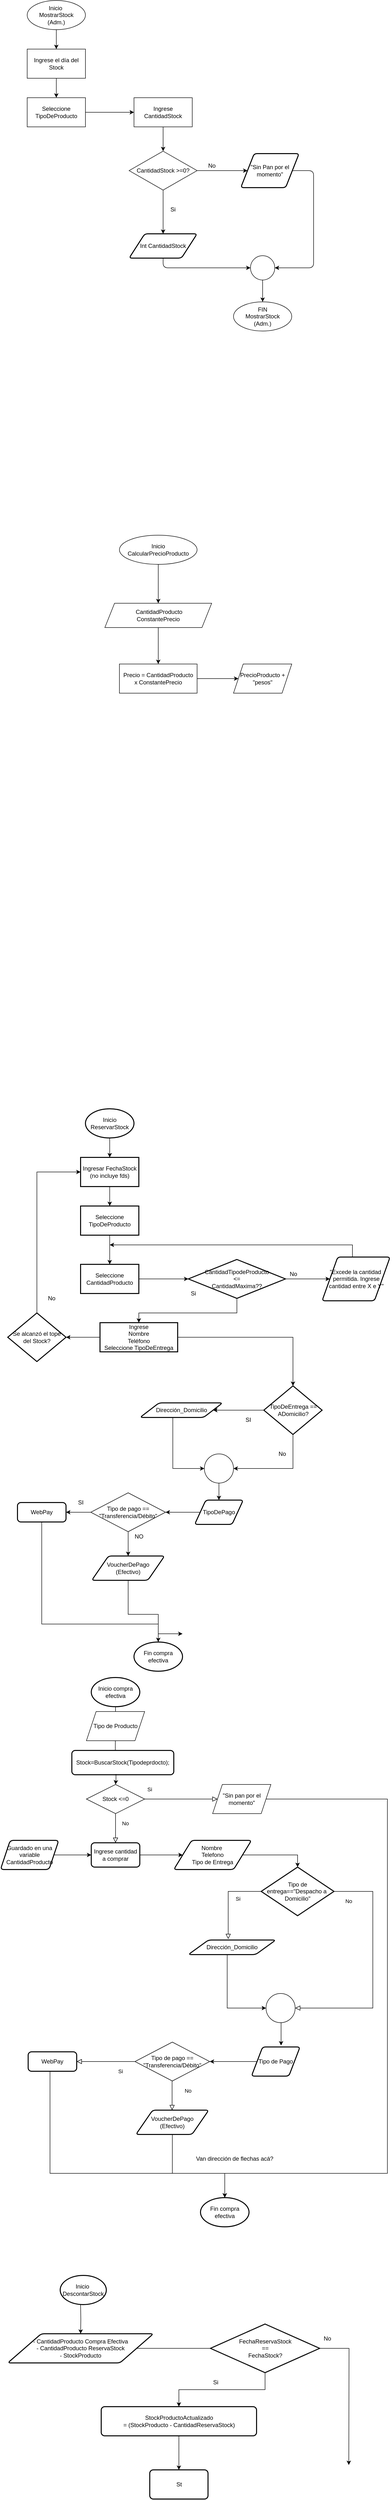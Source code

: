 <mxfile version="14.6.13" type="device"><diagram id="C5RBs43oDa-KdzZeNtuy" name="Page-1"><mxGraphModel dx="868" dy="482" grid="1" gridSize="10" guides="1" tooltips="1" connect="1" arrows="1" fold="1" page="1" pageScale="1" pageWidth="827" pageHeight="1169" math="0" shadow="0"><root><mxCell id="WIyWlLk6GJQsqaUBKTNV-0"/><mxCell id="WIyWlLk6GJQsqaUBKTNV-1" parent="WIyWlLk6GJQsqaUBKTNV-0"/><mxCell id="89IbQppLWC8VTXaN5VUk-2" value="" style="edgeStyle=orthogonalEdgeStyle;rounded=0;orthogonalLoop=1;jettySize=auto;html=1;" parent="WIyWlLk6GJQsqaUBKTNV-1" source="89IbQppLWC8VTXaN5VUk-0" target="89IbQppLWC8VTXaN5VUk-1" edge="1"><mxGeometry relative="1" as="geometry"/></mxCell><mxCell id="89IbQppLWC8VTXaN5VUk-0" value="Inicio&amp;nbsp;&lt;br&gt;MostrarStock&lt;br&gt;(Adm.)" style="ellipse;whiteSpace=wrap;html=1;" parent="WIyWlLk6GJQsqaUBKTNV-1" vertex="1"><mxGeometry x="70" y="70" width="120" height="60" as="geometry"/></mxCell><mxCell id="89IbQppLWC8VTXaN5VUk-5" value="" style="edgeStyle=orthogonalEdgeStyle;rounded=0;orthogonalLoop=1;jettySize=auto;html=1;" parent="WIyWlLk6GJQsqaUBKTNV-1" source="89IbQppLWC8VTXaN5VUk-1" edge="1"><mxGeometry relative="1" as="geometry"><mxPoint x="130" y="270" as="targetPoint"/></mxGeometry></mxCell><mxCell id="89IbQppLWC8VTXaN5VUk-1" value="Ingrese el día del Stock" style="whiteSpace=wrap;html=1;" parent="WIyWlLk6GJQsqaUBKTNV-1" vertex="1"><mxGeometry x="70" y="170" width="120" height="60" as="geometry"/></mxCell><mxCell id="89IbQppLWC8VTXaN5VUk-10" value="" style="edgeStyle=orthogonalEdgeStyle;rounded=0;orthogonalLoop=1;jettySize=auto;html=1;" parent="WIyWlLk6GJQsqaUBKTNV-1" source="89IbQppLWC8VTXaN5VUk-6" edge="1"><mxGeometry relative="1" as="geometry"><mxPoint x="290" y="300" as="targetPoint"/></mxGeometry></mxCell><mxCell id="89IbQppLWC8VTXaN5VUk-6" value="Seleccione TipoDeProducto" style="whiteSpace=wrap;html=1;" parent="WIyWlLk6GJQsqaUBKTNV-1" vertex="1"><mxGeometry x="70" y="270" width="120" height="60" as="geometry"/></mxCell><mxCell id="89IbQppLWC8VTXaN5VUk-20" value="" style="edgeStyle=orthogonalEdgeStyle;rounded=0;orthogonalLoop=1;jettySize=auto;html=1;" parent="WIyWlLk6GJQsqaUBKTNV-1" source="89IbQppLWC8VTXaN5VUk-11" target="89IbQppLWC8VTXaN5VUk-19" edge="1"><mxGeometry relative="1" as="geometry"/></mxCell><mxCell id="89IbQppLWC8VTXaN5VUk-11" value="Ingrese CantidadStock" style="whiteSpace=wrap;html=1;" parent="WIyWlLk6GJQsqaUBKTNV-1" vertex="1"><mxGeometry x="290" y="270" width="120" height="60" as="geometry"/></mxCell><mxCell id="89IbQppLWC8VTXaN5VUk-27" value="" style="edgeStyle=orthogonalEdgeStyle;rounded=0;orthogonalLoop=1;jettySize=auto;html=1;" parent="WIyWlLk6GJQsqaUBKTNV-1" source="89IbQppLWC8VTXaN5VUk-19" edge="1"><mxGeometry relative="1" as="geometry"><mxPoint x="350" y="550" as="targetPoint"/></mxGeometry></mxCell><mxCell id="89IbQppLWC8VTXaN5VUk-30" value="" style="edgeStyle=orthogonalEdgeStyle;rounded=0;orthogonalLoop=1;jettySize=auto;html=1;entryX=0;entryY=0.5;entryDx=0;entryDy=0;" parent="WIyWlLk6GJQsqaUBKTNV-1" source="89IbQppLWC8VTXaN5VUk-19" target="89IbQppLWC8VTXaN5VUk-33" edge="1"><mxGeometry relative="1" as="geometry"><mxPoint x="500" y="420" as="targetPoint"/></mxGeometry></mxCell><mxCell id="89IbQppLWC8VTXaN5VUk-19" value="CantidadStock &amp;gt;=0?" style="rhombus;whiteSpace=wrap;html=1;" parent="WIyWlLk6GJQsqaUBKTNV-1" vertex="1"><mxGeometry x="280" y="380" width="140" height="80" as="geometry"/></mxCell><mxCell id="89IbQppLWC8VTXaN5VUk-28" value="Si" style="text;html=1;align=center;verticalAlign=middle;resizable=0;points=[];autosize=1;strokeColor=none;" parent="WIyWlLk6GJQsqaUBKTNV-1" vertex="1"><mxGeometry x="355" y="490" width="30" height="20" as="geometry"/></mxCell><mxCell id="89IbQppLWC8VTXaN5VUk-31" value="No" style="text;html=1;align=center;verticalAlign=middle;resizable=0;points=[];autosize=1;strokeColor=none;" parent="WIyWlLk6GJQsqaUBKTNV-1" vertex="1"><mxGeometry x="435" y="400" width="30" height="20" as="geometry"/></mxCell><mxCell id="89IbQppLWC8VTXaN5VUk-33" value="&quot;Sin Pan por el momento&quot;" style="shape=parallelogram;html=1;strokeWidth=2;perimeter=parallelogramPerimeter;whiteSpace=wrap;rounded=1;arcSize=12;size=0.23;" parent="WIyWlLk6GJQsqaUBKTNV-1" vertex="1"><mxGeometry x="510" y="385" width="120" height="70" as="geometry"/></mxCell><mxCell id="89IbQppLWC8VTXaN5VUk-34" value="Int CantidadStock" style="shape=parallelogram;html=1;strokeWidth=2;perimeter=parallelogramPerimeter;whiteSpace=wrap;rounded=1;arcSize=12;size=0.23;" parent="WIyWlLk6GJQsqaUBKTNV-1" vertex="1"><mxGeometry x="280" y="550" width="140" height="50" as="geometry"/></mxCell><mxCell id="89IbQppLWC8VTXaN5VUk-35" value="" style="endArrow=classic;html=1;exitX=1;exitY=0.5;exitDx=0;exitDy=0;entryX=1;entryY=0.5;entryDx=0;entryDy=0;entryPerimeter=0;" parent="WIyWlLk6GJQsqaUBKTNV-1" source="89IbQppLWC8VTXaN5VUk-33" target="89IbQppLWC8VTXaN5VUk-36" edge="1"><mxGeometry width="50" height="50" relative="1" as="geometry"><mxPoint x="290" y="520" as="sourcePoint"/><mxPoint x="590" y="620" as="targetPoint"/><Array as="points"><mxPoint x="660" y="420"/><mxPoint x="660" y="620"/></Array></mxGeometry></mxCell><mxCell id="89IbQppLWC8VTXaN5VUk-36" value="" style="verticalLabelPosition=bottom;verticalAlign=top;html=1;shape=mxgraph.flowchart.on-page_reference;" parent="WIyWlLk6GJQsqaUBKTNV-1" vertex="1"><mxGeometry x="530" y="595" width="50" height="50" as="geometry"/></mxCell><mxCell id="89IbQppLWC8VTXaN5VUk-37" value="" style="endArrow=classic;html=1;exitX=0.5;exitY=1;exitDx=0;exitDy=0;entryX=0;entryY=0.5;entryDx=0;entryDy=0;entryPerimeter=0;" parent="WIyWlLk6GJQsqaUBKTNV-1" source="89IbQppLWC8VTXaN5VUk-34" target="89IbQppLWC8VTXaN5VUk-36" edge="1"><mxGeometry width="50" height="50" relative="1" as="geometry"><mxPoint x="290" y="520" as="sourcePoint"/><mxPoint x="520" y="620" as="targetPoint"/><Array as="points"><mxPoint x="350" y="620"/></Array></mxGeometry></mxCell><mxCell id="89IbQppLWC8VTXaN5VUk-39" value="" style="endArrow=classic;html=1;exitX=0.5;exitY=1;exitDx=0;exitDy=0;exitPerimeter=0;" parent="WIyWlLk6GJQsqaUBKTNV-1" source="89IbQppLWC8VTXaN5VUk-36" edge="1"><mxGeometry width="50" height="50" relative="1" as="geometry"><mxPoint x="290" y="720" as="sourcePoint"/><mxPoint x="555" y="690" as="targetPoint"/></mxGeometry></mxCell><mxCell id="89IbQppLWC8VTXaN5VUk-40" value="FIN&lt;br&gt;MostrarStock&lt;br&gt;(Adm.)" style="ellipse;whiteSpace=wrap;html=1;" parent="WIyWlLk6GJQsqaUBKTNV-1" vertex="1"><mxGeometry x="495" y="690" width="120" height="60" as="geometry"/></mxCell><mxCell id="PAmfSy7N5qWUySWWzfYN-5" value="" style="edgeStyle=orthogonalEdgeStyle;rounded=0;orthogonalLoop=1;jettySize=auto;html=1;" parent="WIyWlLk6GJQsqaUBKTNV-1" source="PAmfSy7N5qWUySWWzfYN-1" target="PAmfSy7N5qWUySWWzfYN-4" edge="1"><mxGeometry relative="1" as="geometry"/></mxCell><mxCell id="PAmfSy7N5qWUySWWzfYN-1" value="Inicio&lt;br&gt;CalcularPrecioProducto" style="ellipse;whiteSpace=wrap;html=1;" parent="WIyWlLk6GJQsqaUBKTNV-1" vertex="1"><mxGeometry x="260" y="1170" width="160" height="60" as="geometry"/></mxCell><mxCell id="PAmfSy7N5qWUySWWzfYN-7" value="" style="edgeStyle=orthogonalEdgeStyle;rounded=0;orthogonalLoop=1;jettySize=auto;html=1;" parent="WIyWlLk6GJQsqaUBKTNV-1" source="PAmfSy7N5qWUySWWzfYN-4" target="PAmfSy7N5qWUySWWzfYN-6" edge="1"><mxGeometry relative="1" as="geometry"/></mxCell><mxCell id="PAmfSy7N5qWUySWWzfYN-4" value="&amp;nbsp;CantidadProducto&lt;br&gt;ConstantePrecio" style="shape=parallelogram;perimeter=parallelogramPerimeter;whiteSpace=wrap;html=1;fixedSize=1;" parent="WIyWlLk6GJQsqaUBKTNV-1" vertex="1"><mxGeometry x="230" y="1310" width="220" height="50" as="geometry"/></mxCell><mxCell id="PAmfSy7N5qWUySWWzfYN-9" value="" style="edgeStyle=orthogonalEdgeStyle;rounded=0;orthogonalLoop=1;jettySize=auto;html=1;entryX=0;entryY=0.5;entryDx=0;entryDy=0;" parent="WIyWlLk6GJQsqaUBKTNV-1" source="PAmfSy7N5qWUySWWzfYN-6" target="DRCLb23kFz5HK9SZ8SH7-0" edge="1"><mxGeometry relative="1" as="geometry"><mxPoint x="520" y="1465" as="targetPoint"/></mxGeometry></mxCell><mxCell id="PAmfSy7N5qWUySWWzfYN-6" value="Precio = CantidadProducto&lt;br&gt;x ConstantePrecio" style="whiteSpace=wrap;html=1;" parent="WIyWlLk6GJQsqaUBKTNV-1" vertex="1"><mxGeometry x="260" y="1435" width="160" height="60" as="geometry"/></mxCell><mxCell id="PAmfSy7N5qWUySWWzfYN-12" value="" style="edgeStyle=orthogonalEdgeStyle;rounded=0;orthogonalLoop=1;jettySize=auto;html=1;" parent="WIyWlLk6GJQsqaUBKTNV-1" source="PAmfSy7N5qWUySWWzfYN-10" target="PAmfSy7N5qWUySWWzfYN-11" edge="1"><mxGeometry relative="1" as="geometry"/></mxCell><mxCell id="PAmfSy7N5qWUySWWzfYN-10" value="Inicio&lt;br&gt;ReservarStock" style="strokeWidth=2;html=1;shape=mxgraph.flowchart.start_1;whiteSpace=wrap;" parent="WIyWlLk6GJQsqaUBKTNV-1" vertex="1"><mxGeometry x="190" y="2350" width="100" height="60" as="geometry"/></mxCell><mxCell id="PAmfSy7N5qWUySWWzfYN-14" value="" style="edgeStyle=orthogonalEdgeStyle;rounded=0;orthogonalLoop=1;jettySize=auto;html=1;" parent="WIyWlLk6GJQsqaUBKTNV-1" source="PAmfSy7N5qWUySWWzfYN-11" target="PAmfSy7N5qWUySWWzfYN-13" edge="1"><mxGeometry relative="1" as="geometry"/></mxCell><mxCell id="PAmfSy7N5qWUySWWzfYN-11" value="Ingresar FechaStock (no incluye fds)" style="whiteSpace=wrap;html=1;strokeWidth=2;" parent="WIyWlLk6GJQsqaUBKTNV-1" vertex="1"><mxGeometry x="180" y="2450" width="120" height="60" as="geometry"/></mxCell><mxCell id="PAmfSy7N5qWUySWWzfYN-16" value="" style="edgeStyle=orthogonalEdgeStyle;rounded=0;orthogonalLoop=1;jettySize=auto;html=1;" parent="WIyWlLk6GJQsqaUBKTNV-1" source="PAmfSy7N5qWUySWWzfYN-13" target="PAmfSy7N5qWUySWWzfYN-15" edge="1"><mxGeometry relative="1" as="geometry"/></mxCell><mxCell id="PAmfSy7N5qWUySWWzfYN-13" value="Seleccione&lt;br&gt;TipoDeProducto" style="whiteSpace=wrap;html=1;strokeWidth=2;" parent="WIyWlLk6GJQsqaUBKTNV-1" vertex="1"><mxGeometry x="180" y="2550" width="120" height="60" as="geometry"/></mxCell><mxCell id="PAmfSy7N5qWUySWWzfYN-18" value="" style="edgeStyle=orthogonalEdgeStyle;rounded=0;orthogonalLoop=1;jettySize=auto;html=1;" parent="WIyWlLk6GJQsqaUBKTNV-1" source="PAmfSy7N5qWUySWWzfYN-15" target="PAmfSy7N5qWUySWWzfYN-17" edge="1"><mxGeometry relative="1" as="geometry"/></mxCell><mxCell id="PAmfSy7N5qWUySWWzfYN-15" value="Seleccione&lt;br&gt;CantidadProducto" style="whiteSpace=wrap;html=1;strokeWidth=2;" parent="WIyWlLk6GJQsqaUBKTNV-1" vertex="1"><mxGeometry x="180" y="2670" width="120" height="60" as="geometry"/></mxCell><mxCell id="PAmfSy7N5qWUySWWzfYN-20" value="" style="edgeStyle=orthogonalEdgeStyle;rounded=0;orthogonalLoop=1;jettySize=auto;html=1;entryX=0.5;entryY=0;entryDx=0;entryDy=0;exitX=0.5;exitY=1;exitDx=0;exitDy=0;" parent="WIyWlLk6GJQsqaUBKTNV-1" source="PAmfSy7N5qWUySWWzfYN-17" target="PAmfSy7N5qWUySWWzfYN-25" edge="1"><mxGeometry relative="1" as="geometry"><mxPoint x="520" y="2810" as="targetPoint"/><Array as="points"><mxPoint x="502" y="2770"/><mxPoint x="300" y="2770"/></Array></mxGeometry></mxCell><mxCell id="PAmfSy7N5qWUySWWzfYN-22" value="" style="edgeStyle=orthogonalEdgeStyle;rounded=0;orthogonalLoop=1;jettySize=auto;html=1;entryX=0;entryY=0.5;entryDx=0;entryDy=0;" parent="WIyWlLk6GJQsqaUBKTNV-1" source="PAmfSy7N5qWUySWWzfYN-17" target="zdszHBiMfWIPeAmgEYUz-58" edge="1"><mxGeometry relative="1" as="geometry"><mxPoint x="760" y="2680" as="targetPoint"/></mxGeometry></mxCell><mxCell id="PAmfSy7N5qWUySWWzfYN-17" value="CantidadTipodeProducto&lt;br&gt;&amp;lt;=&lt;br&gt;CantidadMaxima??" style="rhombus;whiteSpace=wrap;html=1;strokeWidth=2;" parent="WIyWlLk6GJQsqaUBKTNV-1" vertex="1"><mxGeometry x="402" y="2660" width="200" height="80" as="geometry"/></mxCell><mxCell id="PAmfSy7N5qWUySWWzfYN-23" value="No" style="text;html=1;align=center;verticalAlign=middle;resizable=0;points=[];autosize=1;strokeColor=none;" parent="WIyWlLk6GJQsqaUBKTNV-1" vertex="1"><mxGeometry x="602.5" y="2680" width="30" height="20" as="geometry"/></mxCell><mxCell id="PAmfSy7N5qWUySWWzfYN-24" value="Si" style="text;html=1;align=center;verticalAlign=middle;resizable=0;points=[];autosize=1;strokeColor=none;" parent="WIyWlLk6GJQsqaUBKTNV-1" vertex="1"><mxGeometry x="397" y="2720" width="30" height="20" as="geometry"/></mxCell><mxCell id="PAmfSy7N5qWUySWWzfYN-27" value="" style="edgeStyle=orthogonalEdgeStyle;rounded=0;orthogonalLoop=1;jettySize=auto;html=1;entryX=0.5;entryY=0;entryDx=0;entryDy=0;entryPerimeter=0;" parent="WIyWlLk6GJQsqaUBKTNV-1" source="PAmfSy7N5qWUySWWzfYN-25" target="PAmfSy7N5qWUySWWzfYN-28" edge="1"><mxGeometry relative="1" as="geometry"><mxPoint x="520" y="2950" as="targetPoint"/><Array as="points"><mxPoint x="618" y="2820"/></Array></mxGeometry></mxCell><mxCell id="zdszHBiMfWIPeAmgEYUz-64" value="" style="edgeStyle=orthogonalEdgeStyle;rounded=0;orthogonalLoop=1;jettySize=auto;html=1;" parent="WIyWlLk6GJQsqaUBKTNV-1" source="PAmfSy7N5qWUySWWzfYN-25" target="zdszHBiMfWIPeAmgEYUz-62" edge="1"><mxGeometry relative="1" as="geometry"/></mxCell><mxCell id="PAmfSy7N5qWUySWWzfYN-25" value="Ingrese&lt;br&gt;Nombre&lt;br&gt;Teléfono&lt;br&gt;Seleccione TipoDeEntrega" style="whiteSpace=wrap;html=1;strokeWidth=2;" parent="WIyWlLk6GJQsqaUBKTNV-1" vertex="1"><mxGeometry x="220" y="2790" width="160" height="60" as="geometry"/></mxCell><mxCell id="PAmfSy7N5qWUySWWzfYN-30" value="" style="edgeStyle=orthogonalEdgeStyle;rounded=0;orthogonalLoop=1;jettySize=auto;html=1;entryX=1;entryY=0.5;entryDx=0;entryDy=0;" parent="WIyWlLk6GJQsqaUBKTNV-1" source="PAmfSy7N5qWUySWWzfYN-28" target="PAmfSy7N5qWUySWWzfYN-38" edge="1"><mxGeometry relative="1" as="geometry"><mxPoint x="360" y="2970" as="targetPoint"/></mxGeometry></mxCell><mxCell id="DRCLb23kFz5HK9SZ8SH7-1" style="edgeStyle=orthogonalEdgeStyle;rounded=0;orthogonalLoop=1;jettySize=auto;html=1;entryX=1;entryY=0.5;entryDx=0;entryDy=0;entryPerimeter=0;exitX=0.5;exitY=1;exitDx=0;exitDy=0;exitPerimeter=0;" edge="1" parent="WIyWlLk6GJQsqaUBKTNV-1" source="PAmfSy7N5qWUySWWzfYN-28" target="PAmfSy7N5qWUySWWzfYN-40"><mxGeometry relative="1" as="geometry"><Array as="points"><mxPoint x="618" y="3090"/></Array></mxGeometry></mxCell><mxCell id="PAmfSy7N5qWUySWWzfYN-28" value="TipoDeEntrega == ADomicilio?" style="strokeWidth=2;html=1;shape=mxgraph.flowchart.decision;whiteSpace=wrap;" parent="WIyWlLk6GJQsqaUBKTNV-1" vertex="1"><mxGeometry x="557.5" y="2920" width="120" height="100" as="geometry"/></mxCell><mxCell id="PAmfSy7N5qWUySWWzfYN-33" value="No" style="text;html=1;align=center;verticalAlign=middle;resizable=0;points=[];autosize=1;strokeColor=none;" parent="WIyWlLk6GJQsqaUBKTNV-1" vertex="1"><mxGeometry x="580" y="3050" width="30" height="20" as="geometry"/></mxCell><mxCell id="PAmfSy7N5qWUySWWzfYN-34" value="SI" style="text;html=1;align=center;verticalAlign=middle;resizable=0;points=[];autosize=1;strokeColor=none;" parent="WIyWlLk6GJQsqaUBKTNV-1" vertex="1"><mxGeometry x="510" y="2980" width="30" height="20" as="geometry"/></mxCell><mxCell id="PAmfSy7N5qWUySWWzfYN-38" value="Dirección_Domicilio" style="shape=parallelogram;html=1;strokeWidth=2;perimeter=parallelogramPerimeter;whiteSpace=wrap;rounded=1;arcSize=12;size=0.23;" parent="WIyWlLk6GJQsqaUBKTNV-1" vertex="1"><mxGeometry x="302.5" y="2955" width="170" height="30" as="geometry"/></mxCell><mxCell id="PAmfSy7N5qWUySWWzfYN-39" value="" style="endArrow=classic;html=1;rounded=0;edgeStyle=orthogonalEdgeStyle;entryX=0;entryY=0.5;entryDx=0;entryDy=0;entryPerimeter=0;exitX=0.397;exitY=0.967;exitDx=0;exitDy=0;exitPerimeter=0;" parent="WIyWlLk6GJQsqaUBKTNV-1" source="PAmfSy7N5qWUySWWzfYN-38" target="PAmfSy7N5qWUySWWzfYN-40" edge="1"><mxGeometry width="50" height="50" relative="1" as="geometry"><mxPoint x="400" y="3010" as="sourcePoint"/><mxPoint x="260" y="3260" as="targetPoint"/><Array as="points"><mxPoint x="370" y="3090"/></Array></mxGeometry></mxCell><mxCell id="PAmfSy7N5qWUySWWzfYN-44" value="" style="edgeStyle=orthogonalEdgeStyle;rounded=0;orthogonalLoop=1;jettySize=auto;html=1;entryX=0.5;entryY=0;entryDx=0;entryDy=0;" parent="WIyWlLk6GJQsqaUBKTNV-1" source="PAmfSy7N5qWUySWWzfYN-40" target="zdszHBiMfWIPeAmgEYUz-68" edge="1"><mxGeometry relative="1" as="geometry"><mxPoint x="370" y="3170" as="targetPoint"/></mxGeometry></mxCell><mxCell id="PAmfSy7N5qWUySWWzfYN-40" value="" style="verticalLabelPosition=bottom;verticalAlign=top;html=1;shape=mxgraph.flowchart.on-page_reference;" parent="WIyWlLk6GJQsqaUBKTNV-1" vertex="1"><mxGeometry x="435" y="3060" width="60" height="60" as="geometry"/></mxCell><mxCell id="zdszHBiMfWIPeAmgEYUz-0" value="Si" style="rounded=0;html=1;jettySize=auto;orthogonalLoop=1;fontSize=11;endArrow=block;endFill=0;endSize=8;strokeWidth=1;shadow=0;labelBackgroundColor=none;edgeStyle=orthogonalEdgeStyle;exitX=0.5;exitY=1;exitDx=0;exitDy=0;entryX=0.5;entryY=0;entryDx=0;entryDy=0;" parent="WIyWlLk6GJQsqaUBKTNV-1" source="zdszHBiMfWIPeAmgEYUz-4" target="zdszHBiMfWIPeAmgEYUz-7" edge="1"><mxGeometry x="-1" y="86" relative="1" as="geometry"><mxPoint x="-16" y="-50" as="offset"/><mxPoint x="252" y="3840" as="sourcePoint"/><mxPoint x="252" y="3790" as="targetPoint"/></mxGeometry></mxCell><mxCell id="zdszHBiMfWIPeAmgEYUz-1" value="No" style="edgeStyle=orthogonalEdgeStyle;rounded=0;html=1;jettySize=auto;orthogonalLoop=1;fontSize=11;endArrow=block;endFill=0;endSize=8;strokeWidth=1;shadow=0;labelBackgroundColor=none;exitX=1;exitY=0.5;exitDx=0;exitDy=0;entryX=0;entryY=0.5;entryDx=0;entryDy=0;" parent="WIyWlLk6GJQsqaUBKTNV-1" source="zdszHBiMfWIPeAmgEYUz-4" target="zdszHBiMfWIPeAmgEYUz-5" edge="1"><mxGeometry x="-1" y="-64" relative="1" as="geometry"><mxPoint x="-40" y="-14" as="offset"/><mxPoint x="312" y="3704.75" as="sourcePoint"/><mxPoint x="412" y="3720" as="targetPoint"/><Array as="points"/></mxGeometry></mxCell><mxCell id="zdszHBiMfWIPeAmgEYUz-2" value="" style="rounded=0;html=1;jettySize=auto;orthogonalLoop=1;fontSize=11;endArrow=none;endFill=0;endSize=8;strokeWidth=1;shadow=0;labelBackgroundColor=none;edgeStyle=orthogonalEdgeStyle;exitX=0.5;exitY=1;exitDx=0;exitDy=0;exitPerimeter=0;" parent="WIyWlLk6GJQsqaUBKTNV-1" source="zdszHBiMfWIPeAmgEYUz-18" edge="1"><mxGeometry relative="1" as="geometry"><mxPoint x="251.5" y="3570" as="sourcePoint"/><mxPoint x="251.5" y="3670" as="targetPoint"/></mxGeometry></mxCell><mxCell id="zdszHBiMfWIPeAmgEYUz-3" value="Tipo de Producto" style="shape=parallelogram;perimeter=parallelogramPerimeter;whiteSpace=wrap;html=1;fixedSize=1;" parent="WIyWlLk6GJQsqaUBKTNV-1" vertex="1"><mxGeometry x="192" y="3590" width="120" height="60" as="geometry"/></mxCell><mxCell id="zdszHBiMfWIPeAmgEYUz-4" value="Stock &amp;lt;=0" style="rhombus;whiteSpace=wrap;html=1;" parent="WIyWlLk6GJQsqaUBKTNV-1" vertex="1"><mxGeometry x="192" y="3740" width="120" height="60" as="geometry"/></mxCell><mxCell id="zdszHBiMfWIPeAmgEYUz-5" value="&quot;Sin pan por el momento&quot;" style="shape=parallelogram;perimeter=parallelogramPerimeter;whiteSpace=wrap;html=1;fixedSize=1;" parent="WIyWlLk6GJQsqaUBKTNV-1" vertex="1"><mxGeometry x="452" y="3740" width="120" height="60" as="geometry"/></mxCell><mxCell id="zdszHBiMfWIPeAmgEYUz-7" value="Ingrese cantidad a comprar" style="rounded=1;whiteSpace=wrap;html=1;absoluteArcSize=1;arcSize=14;strokeWidth=2;" parent="WIyWlLk6GJQsqaUBKTNV-1" vertex="1"><mxGeometry x="202" y="3860" width="100" height="50" as="geometry"/></mxCell><mxCell id="zdszHBiMfWIPeAmgEYUz-8" value="" style="endArrow=classic;html=1;rounded=0;edgeStyle=orthogonalEdgeStyle;exitX=1;exitY=0.5;exitDx=0;exitDy=0;entryX=0;entryY=0.5;entryDx=0;entryDy=0;" parent="WIyWlLk6GJQsqaUBKTNV-1" source="zdszHBiMfWIPeAmgEYUz-7" target="zdszHBiMfWIPeAmgEYUz-12" edge="1"><mxGeometry width="50" height="50" relative="1" as="geometry"><mxPoint x="372" y="3860" as="sourcePoint"/><mxPoint x="372" y="3885" as="targetPoint"/><Array as="points"/></mxGeometry></mxCell><mxCell id="zdszHBiMfWIPeAmgEYUz-9" value="Dirección_Domicilio" style="shape=parallelogram;html=1;strokeWidth=2;perimeter=parallelogramPerimeter;whiteSpace=wrap;rounded=1;arcSize=12;size=0.23;" parent="WIyWlLk6GJQsqaUBKTNV-1" vertex="1"><mxGeometry x="402" y="4060" width="180" height="30" as="geometry"/></mxCell><mxCell id="zdszHBiMfWIPeAmgEYUz-10" value="" style="endArrow=classic;html=1;rounded=0;edgeStyle=orthogonalEdgeStyle;entryX=0;entryY=0.5;entryDx=0;entryDy=0;entryPerimeter=0;" parent="WIyWlLk6GJQsqaUBKTNV-1" source="zdszHBiMfWIPeAmgEYUz-9" target="zdszHBiMfWIPeAmgEYUz-16" edge="1"><mxGeometry width="50" height="50" relative="1" as="geometry"><mxPoint x="332" y="4000" as="sourcePoint"/><mxPoint x="482" y="4370" as="targetPoint"/><Array as="points"><mxPoint x="482" y="4200"/></Array></mxGeometry></mxCell><mxCell id="zdszHBiMfWIPeAmgEYUz-11" value="&lt;span&gt;Stock=BuscarStock(Tipodeprdocto);&lt;br&gt;&lt;/span&gt;" style="rounded=1;whiteSpace=wrap;html=1;absoluteArcSize=1;arcSize=14;strokeWidth=2;" parent="WIyWlLk6GJQsqaUBKTNV-1" vertex="1"><mxGeometry x="162" y="3670" width="210" height="50" as="geometry"/></mxCell><mxCell id="zdszHBiMfWIPeAmgEYUz-12" value="Nombre&amp;nbsp;&lt;br&gt;Telefono&lt;br&gt;Tipo de Entrega" style="shape=parallelogram;html=1;strokeWidth=2;perimeter=parallelogramPerimeter;whiteSpace=wrap;rounded=1;arcSize=12;size=0.23;" parent="WIyWlLk6GJQsqaUBKTNV-1" vertex="1"><mxGeometry x="372" y="3855" width="160" height="60" as="geometry"/></mxCell><mxCell id="zdszHBiMfWIPeAmgEYUz-13" value="Tipo de entrega==&quot;Despacho a&amp;nbsp; Domicilio&quot;" style="strokeWidth=2;html=1;shape=mxgraph.flowchart.decision;whiteSpace=wrap;" parent="WIyWlLk6GJQsqaUBKTNV-1" vertex="1"><mxGeometry x="552" y="3910" width="150" height="100" as="geometry"/></mxCell><mxCell id="zdszHBiMfWIPeAmgEYUz-14" value="Si" style="rounded=0;html=1;jettySize=auto;orthogonalLoop=1;fontSize=11;endArrow=block;endFill=0;endSize=8;strokeWidth=1;shadow=0;labelBackgroundColor=none;edgeStyle=orthogonalEdgeStyle;exitX=0;exitY=0.5;exitDx=0;exitDy=0;exitPerimeter=0;entryX=0.456;entryY=-0.067;entryDx=0;entryDy=0;entryPerimeter=0;" parent="WIyWlLk6GJQsqaUBKTNV-1" source="zdszHBiMfWIPeAmgEYUz-13" target="zdszHBiMfWIPeAmgEYUz-9" edge="1"><mxGeometry y="20" relative="1" as="geometry"><mxPoint as="offset"/><mxPoint x="492" y="3930" as="sourcePoint"/><mxPoint x="492" y="4000" as="targetPoint"/></mxGeometry></mxCell><mxCell id="zdszHBiMfWIPeAmgEYUz-15" value="No" style="edgeStyle=orthogonalEdgeStyle;rounded=0;html=1;jettySize=auto;orthogonalLoop=1;fontSize=11;endArrow=block;endFill=0;endSize=8;strokeWidth=1;shadow=0;labelBackgroundColor=none;exitX=1;exitY=0.5;exitDx=0;exitDy=0;exitPerimeter=0;entryX=1;entryY=0.5;entryDx=0;entryDy=0;entryPerimeter=0;" parent="WIyWlLk6GJQsqaUBKTNV-1" source="zdszHBiMfWIPeAmgEYUz-13" target="zdszHBiMfWIPeAmgEYUz-16" edge="1"><mxGeometry x="-0.875" y="-20" relative="1" as="geometry"><mxPoint as="offset"/><mxPoint x="672" y="3940" as="sourcePoint"/><mxPoint x="602" y="4340" as="targetPoint"/><Array as="points"><mxPoint x="782" y="3960"/><mxPoint x="782" y="4200"/></Array></mxGeometry></mxCell><mxCell id="zdszHBiMfWIPeAmgEYUz-16" value="" style="verticalLabelPosition=bottom;verticalAlign=top;html=1;shape=mxgraph.flowchart.on-page_reference;" parent="WIyWlLk6GJQsqaUBKTNV-1" vertex="1"><mxGeometry x="562" y="4170" width="60" height="60" as="geometry"/></mxCell><mxCell id="zdszHBiMfWIPeAmgEYUz-17" value="Fin compra efectiva" style="strokeWidth=2;html=1;shape=mxgraph.flowchart.start_1;whiteSpace=wrap;" parent="WIyWlLk6GJQsqaUBKTNV-1" vertex="1"><mxGeometry x="427" y="4590" width="100" height="60" as="geometry"/></mxCell><mxCell id="zdszHBiMfWIPeAmgEYUz-18" value="Inicio compra efectiva" style="strokeWidth=2;html=1;shape=mxgraph.flowchart.start_1;whiteSpace=wrap;" parent="WIyWlLk6GJQsqaUBKTNV-1" vertex="1"><mxGeometry x="202" y="3520" width="100" height="60" as="geometry"/></mxCell><mxCell id="zdszHBiMfWIPeAmgEYUz-19" value="" style="endArrow=classic;html=1;rounded=0;edgeStyle=orthogonalEdgeStyle;exitX=1;exitY=0.5;exitDx=0;exitDy=0;entryX=0.5;entryY=0;entryDx=0;entryDy=0;entryPerimeter=0;" parent="WIyWlLk6GJQsqaUBKTNV-1" source="zdszHBiMfWIPeAmgEYUz-12" target="zdszHBiMfWIPeAmgEYUz-13" edge="1"><mxGeometry width="50" height="50" relative="1" as="geometry"><mxPoint x="332" y="3910" as="sourcePoint"/><mxPoint x="622" y="3885" as="targetPoint"/></mxGeometry></mxCell><mxCell id="zdszHBiMfWIPeAmgEYUz-20" value="" style="endArrow=classic;html=1;rounded=0;edgeStyle=orthogonalEdgeStyle;exitX=0.433;exitY=0.967;exitDx=0;exitDy=0;exitPerimeter=0;entryX=0.5;entryY=0;entryDx=0;entryDy=0;" parent="WIyWlLk6GJQsqaUBKTNV-1" source="zdszHBiMfWIPeAmgEYUz-11" target="zdszHBiMfWIPeAmgEYUz-4" edge="1"><mxGeometry width="50" height="50" relative="1" as="geometry"><mxPoint x="332" y="3710" as="sourcePoint"/><mxPoint x="382" y="3660" as="targetPoint"/></mxGeometry></mxCell><mxCell id="zdszHBiMfWIPeAmgEYUz-21" value="Tipo de Pago" style="shape=parallelogram;html=1;strokeWidth=2;perimeter=parallelogramPerimeter;whiteSpace=wrap;rounded=1;arcSize=12;size=0.23;" parent="WIyWlLk6GJQsqaUBKTNV-1" vertex="1"><mxGeometry x="532" y="4280" width="100" height="60" as="geometry"/></mxCell><mxCell id="zdszHBiMfWIPeAmgEYUz-22" value="" style="endArrow=classic;html=1;rounded=0;edgeStyle=orthogonalEdgeStyle;exitX=0.5;exitY=1;exitDx=0;exitDy=0;exitPerimeter=0;entryX=0.61;entryY=-0.05;entryDx=0;entryDy=0;entryPerimeter=0;" parent="WIyWlLk6GJQsqaUBKTNV-1" source="zdszHBiMfWIPeAmgEYUz-16" target="zdszHBiMfWIPeAmgEYUz-21" edge="1"><mxGeometry width="50" height="50" relative="1" as="geometry"><mxPoint x="492" y="4100" as="sourcePoint"/><mxPoint x="492" y="4441" as="targetPoint"/><Array as="points"><mxPoint x="593" y="4230"/></Array></mxGeometry></mxCell><mxCell id="zdszHBiMfWIPeAmgEYUz-23" value="Tipo de pago == &quot;Transferencia/Débito&quot;" style="rhombus;whiteSpace=wrap;html=1;" parent="WIyWlLk6GJQsqaUBKTNV-1" vertex="1"><mxGeometry x="292" y="4270" width="154" height="80" as="geometry"/></mxCell><mxCell id="zdszHBiMfWIPeAmgEYUz-24" value="" style="endArrow=classic;html=1;exitX=0;exitY=0.5;exitDx=0;exitDy=0;entryX=1;entryY=0.5;entryDx=0;entryDy=0;" parent="WIyWlLk6GJQsqaUBKTNV-1" source="zdszHBiMfWIPeAmgEYUz-21" target="zdszHBiMfWIPeAmgEYUz-23" edge="1"><mxGeometry width="50" height="50" relative="1" as="geometry"><mxPoint x="452" y="4440" as="sourcePoint"/><mxPoint x="502" y="4390" as="targetPoint"/></mxGeometry></mxCell><mxCell id="zdszHBiMfWIPeAmgEYUz-25" value="Si" style="rounded=0;html=1;jettySize=auto;orthogonalLoop=1;fontSize=11;endArrow=block;endFill=0;endSize=8;strokeWidth=1;shadow=0;labelBackgroundColor=none;edgeStyle=orthogonalEdgeStyle;exitX=0;exitY=0.5;exitDx=0;exitDy=0;exitPerimeter=0;" parent="WIyWlLk6GJQsqaUBKTNV-1" edge="1"><mxGeometry x="-0.5" y="20" relative="1" as="geometry"><mxPoint as="offset"/><mxPoint x="292" y="4310.01" as="sourcePoint"/><mxPoint x="172" y="4310" as="targetPoint"/></mxGeometry></mxCell><mxCell id="zdszHBiMfWIPeAmgEYUz-26" value="No" style="rounded=0;html=1;jettySize=auto;orthogonalLoop=1;fontSize=11;endArrow=block;endFill=0;endSize=8;strokeWidth=1;shadow=0;labelBackgroundColor=none;edgeStyle=orthogonalEdgeStyle;exitX=0.5;exitY=1;exitDx=0;exitDy=0;entryX=0.5;entryY=0;entryDx=0;entryDy=0;" parent="WIyWlLk6GJQsqaUBKTNV-1" edge="1"><mxGeometry x="-0.333" y="32" relative="1" as="geometry"><mxPoint as="offset"/><mxPoint x="368.5" y="4350" as="sourcePoint"/><mxPoint x="368.5" y="4410" as="targetPoint"/></mxGeometry></mxCell><mxCell id="zdszHBiMfWIPeAmgEYUz-27" value="WebPay" style="rounded=1;whiteSpace=wrap;html=1;absoluteArcSize=1;arcSize=14;strokeWidth=2;" parent="WIyWlLk6GJQsqaUBKTNV-1" vertex="1"><mxGeometry x="72" y="4290" width="100" height="40" as="geometry"/></mxCell><mxCell id="zdszHBiMfWIPeAmgEYUz-35" value="" style="edgeStyle=orthogonalEdgeStyle;rounded=0;orthogonalLoop=1;jettySize=auto;html=1;" parent="WIyWlLk6GJQsqaUBKTNV-1" source="zdszHBiMfWIPeAmgEYUz-28" edge="1"><mxGeometry relative="1" as="geometry"><mxPoint x="477" y="4590" as="targetPoint"/><Array as="points"><mxPoint x="369" y="4540"/></Array></mxGeometry></mxCell><mxCell id="zdszHBiMfWIPeAmgEYUz-28" value="VoucherDePago&lt;br&gt;(Efectivo)" style="shape=parallelogram;html=1;strokeWidth=2;perimeter=parallelogramPerimeter;whiteSpace=wrap;rounded=1;arcSize=12;size=0.23;" parent="WIyWlLk6GJQsqaUBKTNV-1" vertex="1"><mxGeometry x="294" y="4410" width="150" height="50" as="geometry"/></mxCell><mxCell id="zdszHBiMfWIPeAmgEYUz-29" value="" style="endArrow=classic;html=1;rounded=0;edgeStyle=orthogonalEdgeStyle;exitX=0.45;exitY=1;exitDx=0;exitDy=0;exitPerimeter=0;entryX=0.5;entryY=0;entryDx=0;entryDy=0;entryPerimeter=0;" parent="WIyWlLk6GJQsqaUBKTNV-1" source="zdszHBiMfWIPeAmgEYUz-27" edge="1"><mxGeometry width="50" height="50" relative="1" as="geometry"><mxPoint x="117" y="4340" as="sourcePoint"/><mxPoint x="477" y="4590" as="targetPoint"/><Array as="points"><mxPoint x="117" y="4540"/><mxPoint x="477" y="4540"/></Array></mxGeometry></mxCell><mxCell id="zdszHBiMfWIPeAmgEYUz-30" value="" style="endArrow=classic;html=1;rounded=0;edgeStyle=orthogonalEdgeStyle;" parent="WIyWlLk6GJQsqaUBKTNV-1" source="zdszHBiMfWIPeAmgEYUz-5" edge="1"><mxGeometry width="50" height="50" relative="1" as="geometry"><mxPoint x="812" y="3800" as="sourcePoint"/><mxPoint x="477" y="4590" as="targetPoint"/><Array as="points"><mxPoint x="812" y="3770"/><mxPoint x="812" y="4540"/><mxPoint x="477" y="4540"/><mxPoint x="477" y="4590"/></Array></mxGeometry></mxCell><mxCell id="DRCLb23kFz5HK9SZ8SH7-3" value="" style="edgeStyle=orthogonalEdgeStyle;rounded=0;orthogonalLoop=1;jettySize=auto;html=1;" edge="1" parent="WIyWlLk6GJQsqaUBKTNV-1" source="zdszHBiMfWIPeAmgEYUz-33" target="zdszHBiMfWIPeAmgEYUz-7"><mxGeometry relative="1" as="geometry"/></mxCell><mxCell id="zdszHBiMfWIPeAmgEYUz-33" value="Guardado en una variable CantidadProducto" style="shape=parallelogram;perimeter=parallelogramPerimeter;whiteSpace=wrap;html=1;fixedSize=1;rounded=1;strokeWidth=2;arcSize=14;" parent="WIyWlLk6GJQsqaUBKTNV-1" vertex="1"><mxGeometry x="15" y="3855" width="120" height="60" as="geometry"/></mxCell><mxCell id="zdszHBiMfWIPeAmgEYUz-36" value="Van dirección de flechas acá?" style="text;html=1;align=center;verticalAlign=middle;resizable=0;points=[];autosize=1;strokeColor=none;" parent="WIyWlLk6GJQsqaUBKTNV-1" vertex="1"><mxGeometry x="412" y="4500" width="170" height="20" as="geometry"/></mxCell><mxCell id="zdszHBiMfWIPeAmgEYUz-39" value="" style="edgeStyle=orthogonalEdgeStyle;rounded=0;orthogonalLoop=1;jettySize=auto;html=1;entryX=0.5;entryY=0;entryDx=0;entryDy=0;" parent="WIyWlLk6GJQsqaUBKTNV-1" target="zdszHBiMfWIPeAmgEYUz-44" edge="1"><mxGeometry relative="1" as="geometry"><mxPoint x="180" y="4810" as="sourcePoint"/><mxPoint x="180" y="4890" as="targetPoint"/><Array as="points"/></mxGeometry></mxCell><mxCell id="zdszHBiMfWIPeAmgEYUz-37" value="Inicio&amp;nbsp;&lt;br&gt;DescontarStock" style="strokeWidth=2;html=1;shape=mxgraph.flowchart.start_2;whiteSpace=wrap;" parent="WIyWlLk6GJQsqaUBKTNV-1" vertex="1"><mxGeometry x="138" y="4750" width="95" height="60" as="geometry"/></mxCell><mxCell id="zdszHBiMfWIPeAmgEYUz-47" value="" style="edgeStyle=orthogonalEdgeStyle;rounded=0;orthogonalLoop=1;jettySize=auto;html=1;" parent="WIyWlLk6GJQsqaUBKTNV-1" source="zdszHBiMfWIPeAmgEYUz-44" edge="1"><mxGeometry relative="1" as="geometry"><mxPoint x="500" y="4900" as="targetPoint"/></mxGeometry></mxCell><mxCell id="zdszHBiMfWIPeAmgEYUz-44" value="&lt;div&gt;&lt;span&gt;- CantidadProducto Compra Efectiva&lt;/span&gt;&lt;/div&gt;&lt;div&gt;&lt;span&gt;- CantidadProducto ReservaStock&lt;/span&gt;&lt;/div&gt;&lt;div&gt;&lt;span&gt;- StockProducto&lt;/span&gt;&lt;/div&gt;" style="shape=parallelogram;html=1;strokeWidth=2;perimeter=parallelogramPerimeter;whiteSpace=wrap;rounded=1;arcSize=12;size=0.23;align=center;" parent="WIyWlLk6GJQsqaUBKTNV-1" vertex="1"><mxGeometry x="30" y="4870" width="300" height="60" as="geometry"/></mxCell><mxCell id="zdszHBiMfWIPeAmgEYUz-51" value="" style="edgeStyle=orthogonalEdgeStyle;rounded=0;orthogonalLoop=1;jettySize=auto;html=1;" parent="WIyWlLk6GJQsqaUBKTNV-1" source="zdszHBiMfWIPeAmgEYUz-48" target="zdszHBiMfWIPeAmgEYUz-50" edge="1"><mxGeometry relative="1" as="geometry"/></mxCell><mxCell id="zdszHBiMfWIPeAmgEYUz-48" value="StockProductoActualizado&lt;br&gt;= (StockProducto -&amp;nbsp;CantidadReservaStock)" style="rounded=1;whiteSpace=wrap;html=1;strokeWidth=2;arcSize=12;" parent="WIyWlLk6GJQsqaUBKTNV-1" vertex="1"><mxGeometry x="222.5" y="5020" width="320" height="60" as="geometry"/></mxCell><mxCell id="zdszHBiMfWIPeAmgEYUz-50" value="St" style="rounded=1;whiteSpace=wrap;html=1;strokeWidth=2;arcSize=12;" parent="WIyWlLk6GJQsqaUBKTNV-1" vertex="1"><mxGeometry x="322.5" y="5150" width="120" height="60" as="geometry"/></mxCell><mxCell id="zdszHBiMfWIPeAmgEYUz-53" value="" style="edgeStyle=orthogonalEdgeStyle;rounded=0;orthogonalLoop=1;jettySize=auto;html=1;" parent="WIyWlLk6GJQsqaUBKTNV-1" source="zdszHBiMfWIPeAmgEYUz-52" target="zdszHBiMfWIPeAmgEYUz-48" edge="1"><mxGeometry relative="1" as="geometry"/></mxCell><mxCell id="zdszHBiMfWIPeAmgEYUz-56" value="" style="edgeStyle=orthogonalEdgeStyle;rounded=0;orthogonalLoop=1;jettySize=auto;html=1;" parent="WIyWlLk6GJQsqaUBKTNV-1" source="zdszHBiMfWIPeAmgEYUz-52" edge="1"><mxGeometry relative="1" as="geometry"><mxPoint x="732.5" y="5140" as="targetPoint"/></mxGeometry></mxCell><mxCell id="zdszHBiMfWIPeAmgEYUz-52" value="FechaReservaStock&lt;br&gt;==&lt;br&gt;FechaStock?" style="strokeWidth=2;html=1;shape=mxgraph.flowchart.decision;whiteSpace=wrap;" parent="WIyWlLk6GJQsqaUBKTNV-1" vertex="1"><mxGeometry x="447.5" y="4850" width="225" height="100" as="geometry"/></mxCell><mxCell id="zdszHBiMfWIPeAmgEYUz-54" value="Si" style="text;html=1;align=center;verticalAlign=middle;resizable=0;points=[];autosize=1;strokeColor=none;" parent="WIyWlLk6GJQsqaUBKTNV-1" vertex="1"><mxGeometry x="442.5" y="4960" width="30" height="20" as="geometry"/></mxCell><mxCell id="zdszHBiMfWIPeAmgEYUz-57" value="No" style="text;html=1;align=center;verticalAlign=middle;resizable=0;points=[];autosize=1;strokeColor=none;" parent="WIyWlLk6GJQsqaUBKTNV-1" vertex="1"><mxGeometry x="672.5" y="4870" width="30" height="20" as="geometry"/></mxCell><mxCell id="DRCLb23kFz5HK9SZ8SH7-2" style="edgeStyle=orthogonalEdgeStyle;rounded=0;orthogonalLoop=1;jettySize=auto;html=1;exitX=0.5;exitY=0;exitDx=0;exitDy=0;" edge="1" parent="WIyWlLk6GJQsqaUBKTNV-1" source="zdszHBiMfWIPeAmgEYUz-58"><mxGeometry relative="1" as="geometry"><mxPoint x="240" y="2630" as="targetPoint"/><Array as="points"><mxPoint x="740" y="2655"/><mxPoint x="740" y="2630"/></Array></mxGeometry></mxCell><mxCell id="zdszHBiMfWIPeAmgEYUz-58" value="&lt;div&gt;&lt;span&gt;&quot;Excede la cantidad&amp;nbsp;&lt;/span&gt;&lt;/div&gt;&lt;div&gt;&lt;span&gt;permitida. Ingrese cantidad entre X e Y&quot;&lt;/span&gt;&lt;/div&gt;" style="shape=parallelogram;html=1;strokeWidth=2;perimeter=parallelogramPerimeter;whiteSpace=wrap;rounded=1;arcSize=12;size=0.23;align=center;" parent="WIyWlLk6GJQsqaUBKTNV-1" vertex="1"><mxGeometry x="677.5" y="2655" width="140" height="90" as="geometry"/></mxCell><mxCell id="zdszHBiMfWIPeAmgEYUz-66" style="edgeStyle=orthogonalEdgeStyle;rounded=0;orthogonalLoop=1;jettySize=auto;html=1;exitX=0.5;exitY=0;exitDx=0;exitDy=0;exitPerimeter=0;entryX=0;entryY=0.5;entryDx=0;entryDy=0;" parent="WIyWlLk6GJQsqaUBKTNV-1" source="zdszHBiMfWIPeAmgEYUz-62" target="PAmfSy7N5qWUySWWzfYN-11" edge="1"><mxGeometry relative="1" as="geometry"/></mxCell><mxCell id="zdszHBiMfWIPeAmgEYUz-62" value="Se alcanzó el tope del Stock?" style="strokeWidth=2;html=1;shape=mxgraph.flowchart.decision;whiteSpace=wrap;" parent="WIyWlLk6GJQsqaUBKTNV-1" vertex="1"><mxGeometry x="30" y="2770" width="120" height="100" as="geometry"/></mxCell><mxCell id="zdszHBiMfWIPeAmgEYUz-67" value="No" style="text;html=1;align=center;verticalAlign=middle;resizable=0;points=[];autosize=1;strokeColor=none;" parent="WIyWlLk6GJQsqaUBKTNV-1" vertex="1"><mxGeometry x="105" y="2730" width="30" height="20" as="geometry"/></mxCell><mxCell id="zdszHBiMfWIPeAmgEYUz-76" value="" style="edgeStyle=orthogonalEdgeStyle;rounded=0;orthogonalLoop=1;jettySize=auto;html=1;" parent="WIyWlLk6GJQsqaUBKTNV-1" source="zdszHBiMfWIPeAmgEYUz-68" target="zdszHBiMfWIPeAmgEYUz-70" edge="1"><mxGeometry relative="1" as="geometry"/></mxCell><mxCell id="zdszHBiMfWIPeAmgEYUz-68" value="TipoDePago" style="shape=parallelogram;html=1;strokeWidth=2;perimeter=parallelogramPerimeter;whiteSpace=wrap;rounded=1;arcSize=12;size=0.23;" parent="WIyWlLk6GJQsqaUBKTNV-1" vertex="1"><mxGeometry x="415" y="3155" width="100" height="50" as="geometry"/></mxCell><mxCell id="zdszHBiMfWIPeAmgEYUz-69" value="Fin compra efectiva" style="strokeWidth=2;html=1;shape=mxgraph.flowchart.start_1;whiteSpace=wrap;" parent="WIyWlLk6GJQsqaUBKTNV-1" vertex="1"><mxGeometry x="290" y="3447" width="100" height="60" as="geometry"/></mxCell><mxCell id="zdszHBiMfWIPeAmgEYUz-77" value="" style="edgeStyle=orthogonalEdgeStyle;rounded=0;orthogonalLoop=1;jettySize=auto;html=1;" parent="WIyWlLk6GJQsqaUBKTNV-1" source="zdszHBiMfWIPeAmgEYUz-70" target="zdszHBiMfWIPeAmgEYUz-72" edge="1"><mxGeometry relative="1" as="geometry"/></mxCell><mxCell id="zdszHBiMfWIPeAmgEYUz-80" value="" style="edgeStyle=orthogonalEdgeStyle;rounded=0;orthogonalLoop=1;jettySize=auto;html=1;" parent="WIyWlLk6GJQsqaUBKTNV-1" source="zdszHBiMfWIPeAmgEYUz-70" target="zdszHBiMfWIPeAmgEYUz-74" edge="1"><mxGeometry relative="1" as="geometry"/></mxCell><mxCell id="zdszHBiMfWIPeAmgEYUz-70" value="Tipo de pago == &quot;Transferencia/Débito&quot;" style="rhombus;whiteSpace=wrap;html=1;" parent="WIyWlLk6GJQsqaUBKTNV-1" vertex="1"><mxGeometry x="201" y="3140" width="154" height="80" as="geometry"/></mxCell><mxCell id="zdszHBiMfWIPeAmgEYUz-81" style="edgeStyle=orthogonalEdgeStyle;rounded=0;orthogonalLoop=1;jettySize=auto;html=1;entryX=0.5;entryY=0;entryDx=0;entryDy=0;entryPerimeter=0;" parent="WIyWlLk6GJQsqaUBKTNV-1" source="zdszHBiMfWIPeAmgEYUz-72" target="zdszHBiMfWIPeAmgEYUz-69" edge="1"><mxGeometry relative="1" as="geometry"><mxPoint x="340" y="3460" as="targetPoint"/><Array as="points"><mxPoint x="100" y="3410"/><mxPoint x="340" y="3410"/></Array></mxGeometry></mxCell><mxCell id="zdszHBiMfWIPeAmgEYUz-72" value="WebPay" style="rounded=1;whiteSpace=wrap;html=1;absoluteArcSize=1;arcSize=14;strokeWidth=2;" parent="WIyWlLk6GJQsqaUBKTNV-1" vertex="1"><mxGeometry x="50" y="3160" width="100" height="40" as="geometry"/></mxCell><mxCell id="zdszHBiMfWIPeAmgEYUz-73" value="" style="edgeStyle=orthogonalEdgeStyle;rounded=0;orthogonalLoop=1;jettySize=auto;html=1;" parent="WIyWlLk6GJQsqaUBKTNV-1" source="zdszHBiMfWIPeAmgEYUz-74" edge="1"><mxGeometry relative="1" as="geometry"><mxPoint x="390" y="3430" as="targetPoint"/><Array as="points"><mxPoint x="278" y="3390"/><mxPoint x="340" y="3390"/><mxPoint x="340" y="3430"/></Array></mxGeometry></mxCell><mxCell id="zdszHBiMfWIPeAmgEYUz-74" value="VoucherDePago&lt;br&gt;(Efectivo)" style="shape=parallelogram;html=1;strokeWidth=2;perimeter=parallelogramPerimeter;whiteSpace=wrap;rounded=1;arcSize=12;size=0.23;" parent="WIyWlLk6GJQsqaUBKTNV-1" vertex="1"><mxGeometry x="203" y="3270" width="150" height="50" as="geometry"/></mxCell><mxCell id="zdszHBiMfWIPeAmgEYUz-78" value="SI" style="text;html=1;align=center;verticalAlign=middle;resizable=0;points=[];autosize=1;strokeColor=none;" parent="WIyWlLk6GJQsqaUBKTNV-1" vertex="1"><mxGeometry x="165" y="3150" width="30" height="20" as="geometry"/></mxCell><mxCell id="zdszHBiMfWIPeAmgEYUz-79" value="NO" style="text;html=1;align=center;verticalAlign=middle;resizable=0;points=[];autosize=1;strokeColor=none;" parent="WIyWlLk6GJQsqaUBKTNV-1" vertex="1"><mxGeometry x="285" y="3220" width="30" height="20" as="geometry"/></mxCell><mxCell id="DRCLb23kFz5HK9SZ8SH7-0" value="&lt;span&gt;PrecioProducto + &quot;pesos&quot;&lt;/span&gt;" style="shape=parallelogram;perimeter=parallelogramPerimeter;whiteSpace=wrap;html=1;fixedSize=1;" vertex="1" parent="WIyWlLk6GJQsqaUBKTNV-1"><mxGeometry x="495" y="1435" width="120" height="60" as="geometry"/></mxCell></root></mxGraphModel></diagram></mxfile>